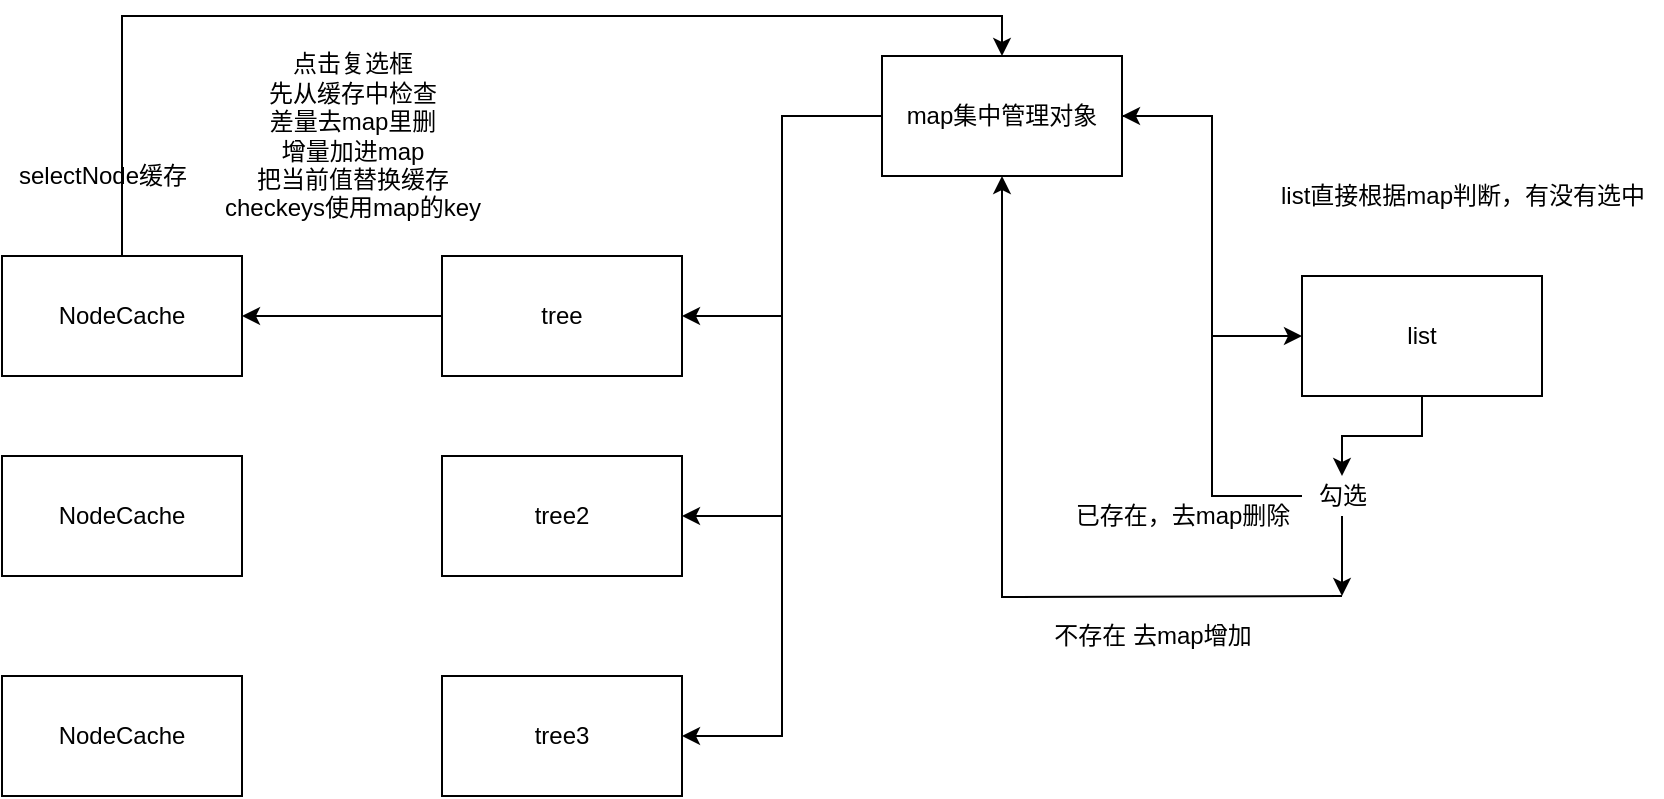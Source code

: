 <mxfile version="14.8.6" type="github">
  <diagram id="dn-KX7Rt7DW11E0K5ElT" name="Page-1">
    <mxGraphModel dx="2017" dy="749" grid="1" gridSize="10" guides="1" tooltips="1" connect="1" arrows="1" fold="1" page="1" pageScale="1" pageWidth="827" pageHeight="1169" math="0" shadow="0">
      <root>
        <mxCell id="0" />
        <mxCell id="1" parent="0" />
        <mxCell id="HImTkjeCyv4W1WpoKnVU-8" value="" style="edgeStyle=orthogonalEdgeStyle;rounded=0;orthogonalLoop=1;jettySize=auto;html=1;entryX=0;entryY=0.5;entryDx=0;entryDy=0;" edge="1" parent="1" source="HImTkjeCyv4W1WpoKnVU-1" target="HImTkjeCyv4W1WpoKnVU-6">
          <mxGeometry relative="1" as="geometry" />
        </mxCell>
        <mxCell id="HImTkjeCyv4W1WpoKnVU-10" value="" style="edgeStyle=orthogonalEdgeStyle;rounded=0;orthogonalLoop=1;jettySize=auto;html=1;entryX=1;entryY=0.5;entryDx=0;entryDy=0;" edge="1" parent="1" source="HImTkjeCyv4W1WpoKnVU-1" target="HImTkjeCyv4W1WpoKnVU-4">
          <mxGeometry relative="1" as="geometry">
            <Array as="points">
              <mxPoint x="340" y="80" />
              <mxPoint x="340" y="390" />
            </Array>
          </mxGeometry>
        </mxCell>
        <mxCell id="HImTkjeCyv4W1WpoKnVU-12" value="" style="edgeStyle=orthogonalEdgeStyle;rounded=0;orthogonalLoop=1;jettySize=auto;html=1;entryX=1;entryY=0.5;entryDx=0;entryDy=0;exitX=0;exitY=0.5;exitDx=0;exitDy=0;" edge="1" parent="1" source="HImTkjeCyv4W1WpoKnVU-1" target="HImTkjeCyv4W1WpoKnVU-3">
          <mxGeometry relative="1" as="geometry">
            <mxPoint x="310" y="288" as="targetPoint" />
          </mxGeometry>
        </mxCell>
        <mxCell id="HImTkjeCyv4W1WpoKnVU-13" value="" style="edgeStyle=orthogonalEdgeStyle;rounded=0;orthogonalLoop=1;jettySize=auto;html=1;entryX=1;entryY=0.5;entryDx=0;entryDy=0;" edge="1" parent="1" source="HImTkjeCyv4W1WpoKnVU-1" target="HImTkjeCyv4W1WpoKnVU-2">
          <mxGeometry relative="1" as="geometry">
            <mxPoint x="310" y="80" as="targetPoint" />
          </mxGeometry>
        </mxCell>
        <mxCell id="HImTkjeCyv4W1WpoKnVU-1" value="map集中管理对象" style="rounded=0;whiteSpace=wrap;html=1;" vertex="1" parent="1">
          <mxGeometry x="390" y="50" width="120" height="60" as="geometry" />
        </mxCell>
        <mxCell id="HImTkjeCyv4W1WpoKnVU-27" value="" style="edgeStyle=orthogonalEdgeStyle;rounded=0;orthogonalLoop=1;jettySize=auto;html=1;" edge="1" parent="1" source="HImTkjeCyv4W1WpoKnVU-2" target="HImTkjeCyv4W1WpoKnVU-26">
          <mxGeometry relative="1" as="geometry" />
        </mxCell>
        <mxCell id="HImTkjeCyv4W1WpoKnVU-2" value="tree" style="rounded=0;whiteSpace=wrap;html=1;" vertex="1" parent="1">
          <mxGeometry x="170" y="150" width="120" height="60" as="geometry" />
        </mxCell>
        <mxCell id="HImTkjeCyv4W1WpoKnVU-3" value="tree2" style="rounded=0;whiteSpace=wrap;html=1;" vertex="1" parent="1">
          <mxGeometry x="170" y="250" width="120" height="60" as="geometry" />
        </mxCell>
        <mxCell id="HImTkjeCyv4W1WpoKnVU-4" value="tree3" style="rounded=0;whiteSpace=wrap;html=1;" vertex="1" parent="1">
          <mxGeometry x="170" y="360" width="120" height="60" as="geometry" />
        </mxCell>
        <mxCell id="HImTkjeCyv4W1WpoKnVU-15" value="" style="edgeStyle=orthogonalEdgeStyle;rounded=0;orthogonalLoop=1;jettySize=auto;html=1;" edge="1" parent="1" source="HImTkjeCyv4W1WpoKnVU-6" target="HImTkjeCyv4W1WpoKnVU-14">
          <mxGeometry relative="1" as="geometry" />
        </mxCell>
        <mxCell id="HImTkjeCyv4W1WpoKnVU-6" value="list" style="rounded=0;whiteSpace=wrap;html=1;" vertex="1" parent="1">
          <mxGeometry x="600" y="160" width="120" height="60" as="geometry" />
        </mxCell>
        <mxCell id="HImTkjeCyv4W1WpoKnVU-7" value="list直接根据map判断，有没有选中" style="text;html=1;align=center;verticalAlign=middle;resizable=0;points=[];autosize=1;strokeColor=none;" vertex="1" parent="1">
          <mxGeometry x="580" y="110" width="200" height="20" as="geometry" />
        </mxCell>
        <mxCell id="HImTkjeCyv4W1WpoKnVU-17" value="" style="edgeStyle=orthogonalEdgeStyle;rounded=0;orthogonalLoop=1;jettySize=auto;html=1;" edge="1" parent="1" source="HImTkjeCyv4W1WpoKnVU-14">
          <mxGeometry relative="1" as="geometry">
            <mxPoint x="620" y="320" as="targetPoint" />
          </mxGeometry>
        </mxCell>
        <mxCell id="HImTkjeCyv4W1WpoKnVU-22" value="" style="edgeStyle=orthogonalEdgeStyle;rounded=0;orthogonalLoop=1;jettySize=auto;html=1;entryX=1;entryY=0.5;entryDx=0;entryDy=0;" edge="1" parent="1" source="HImTkjeCyv4W1WpoKnVU-14" target="HImTkjeCyv4W1WpoKnVU-1">
          <mxGeometry relative="1" as="geometry">
            <mxPoint x="720" y="270" as="targetPoint" />
          </mxGeometry>
        </mxCell>
        <mxCell id="HImTkjeCyv4W1WpoKnVU-14" value="勾选" style="text;html=1;align=center;verticalAlign=middle;resizable=0;points=[];autosize=1;strokeColor=none;" vertex="1" parent="1">
          <mxGeometry x="600" y="260" width="40" height="20" as="geometry" />
        </mxCell>
        <mxCell id="HImTkjeCyv4W1WpoKnVU-19" value="" style="edgeStyle=orthogonalEdgeStyle;rounded=0;orthogonalLoop=1;jettySize=auto;html=1;entryX=0.5;entryY=1;entryDx=0;entryDy=0;" edge="1" parent="1" target="HImTkjeCyv4W1WpoKnVU-1">
          <mxGeometry relative="1" as="geometry">
            <mxPoint x="620" y="320" as="sourcePoint" />
            <mxPoint x="620" y="420" as="targetPoint" />
          </mxGeometry>
        </mxCell>
        <mxCell id="HImTkjeCyv4W1WpoKnVU-20" value="不存在 去map增加" style="text;html=1;align=center;verticalAlign=middle;resizable=0;points=[];autosize=1;strokeColor=none;" vertex="1" parent="1">
          <mxGeometry x="470" y="330" width="110" height="20" as="geometry" />
        </mxCell>
        <mxCell id="HImTkjeCyv4W1WpoKnVU-23" value="已存在，去map删除" style="text;html=1;align=center;verticalAlign=middle;resizable=0;points=[];autosize=1;strokeColor=none;" vertex="1" parent="1">
          <mxGeometry x="480" y="270" width="120" height="20" as="geometry" />
        </mxCell>
        <mxCell id="HImTkjeCyv4W1WpoKnVU-26" value="NodeCache" style="rounded=0;whiteSpace=wrap;html=1;" vertex="1" parent="1">
          <mxGeometry x="-50" y="150" width="120" height="60" as="geometry" />
        </mxCell>
        <mxCell id="HImTkjeCyv4W1WpoKnVU-28" value="点击复选框&lt;br&gt;先从缓存中检查&lt;br&gt;差量去map里删&lt;br&gt;增量加进map&lt;br&gt;把当前值替换缓存&lt;br&gt;checkeys使用map的key" style="text;html=1;align=center;verticalAlign=middle;resizable=0;points=[];autosize=1;strokeColor=none;" vertex="1" parent="1">
          <mxGeometry x="55" y="45" width="140" height="90" as="geometry" />
        </mxCell>
        <mxCell id="HImTkjeCyv4W1WpoKnVU-33" style="edgeStyle=orthogonalEdgeStyle;rounded=0;orthogonalLoop=1;jettySize=auto;html=1;entryX=0.5;entryY=0;entryDx=0;entryDy=0;exitX=0.5;exitY=0;exitDx=0;exitDy=0;" edge="1" parent="1" source="HImTkjeCyv4W1WpoKnVU-26" target="HImTkjeCyv4W1WpoKnVU-1">
          <mxGeometry relative="1" as="geometry">
            <Array as="points">
              <mxPoint x="10" y="30" />
              <mxPoint x="450" y="30" />
            </Array>
          </mxGeometry>
        </mxCell>
        <mxCell id="HImTkjeCyv4W1WpoKnVU-29" value="selectNode缓存" style="text;html=1;align=center;verticalAlign=middle;resizable=0;points=[];autosize=1;strokeColor=none;" vertex="1" parent="1">
          <mxGeometry x="-50" y="100" width="100" height="20" as="geometry" />
        </mxCell>
        <mxCell id="HImTkjeCyv4W1WpoKnVU-30" value="NodeCache" style="rounded=0;whiteSpace=wrap;html=1;" vertex="1" parent="1">
          <mxGeometry x="-50" y="250" width="120" height="60" as="geometry" />
        </mxCell>
        <mxCell id="HImTkjeCyv4W1WpoKnVU-31" value="NodeCache" style="rounded=0;whiteSpace=wrap;html=1;" vertex="1" parent="1">
          <mxGeometry x="-50" y="360" width="120" height="60" as="geometry" />
        </mxCell>
      </root>
    </mxGraphModel>
  </diagram>
</mxfile>
